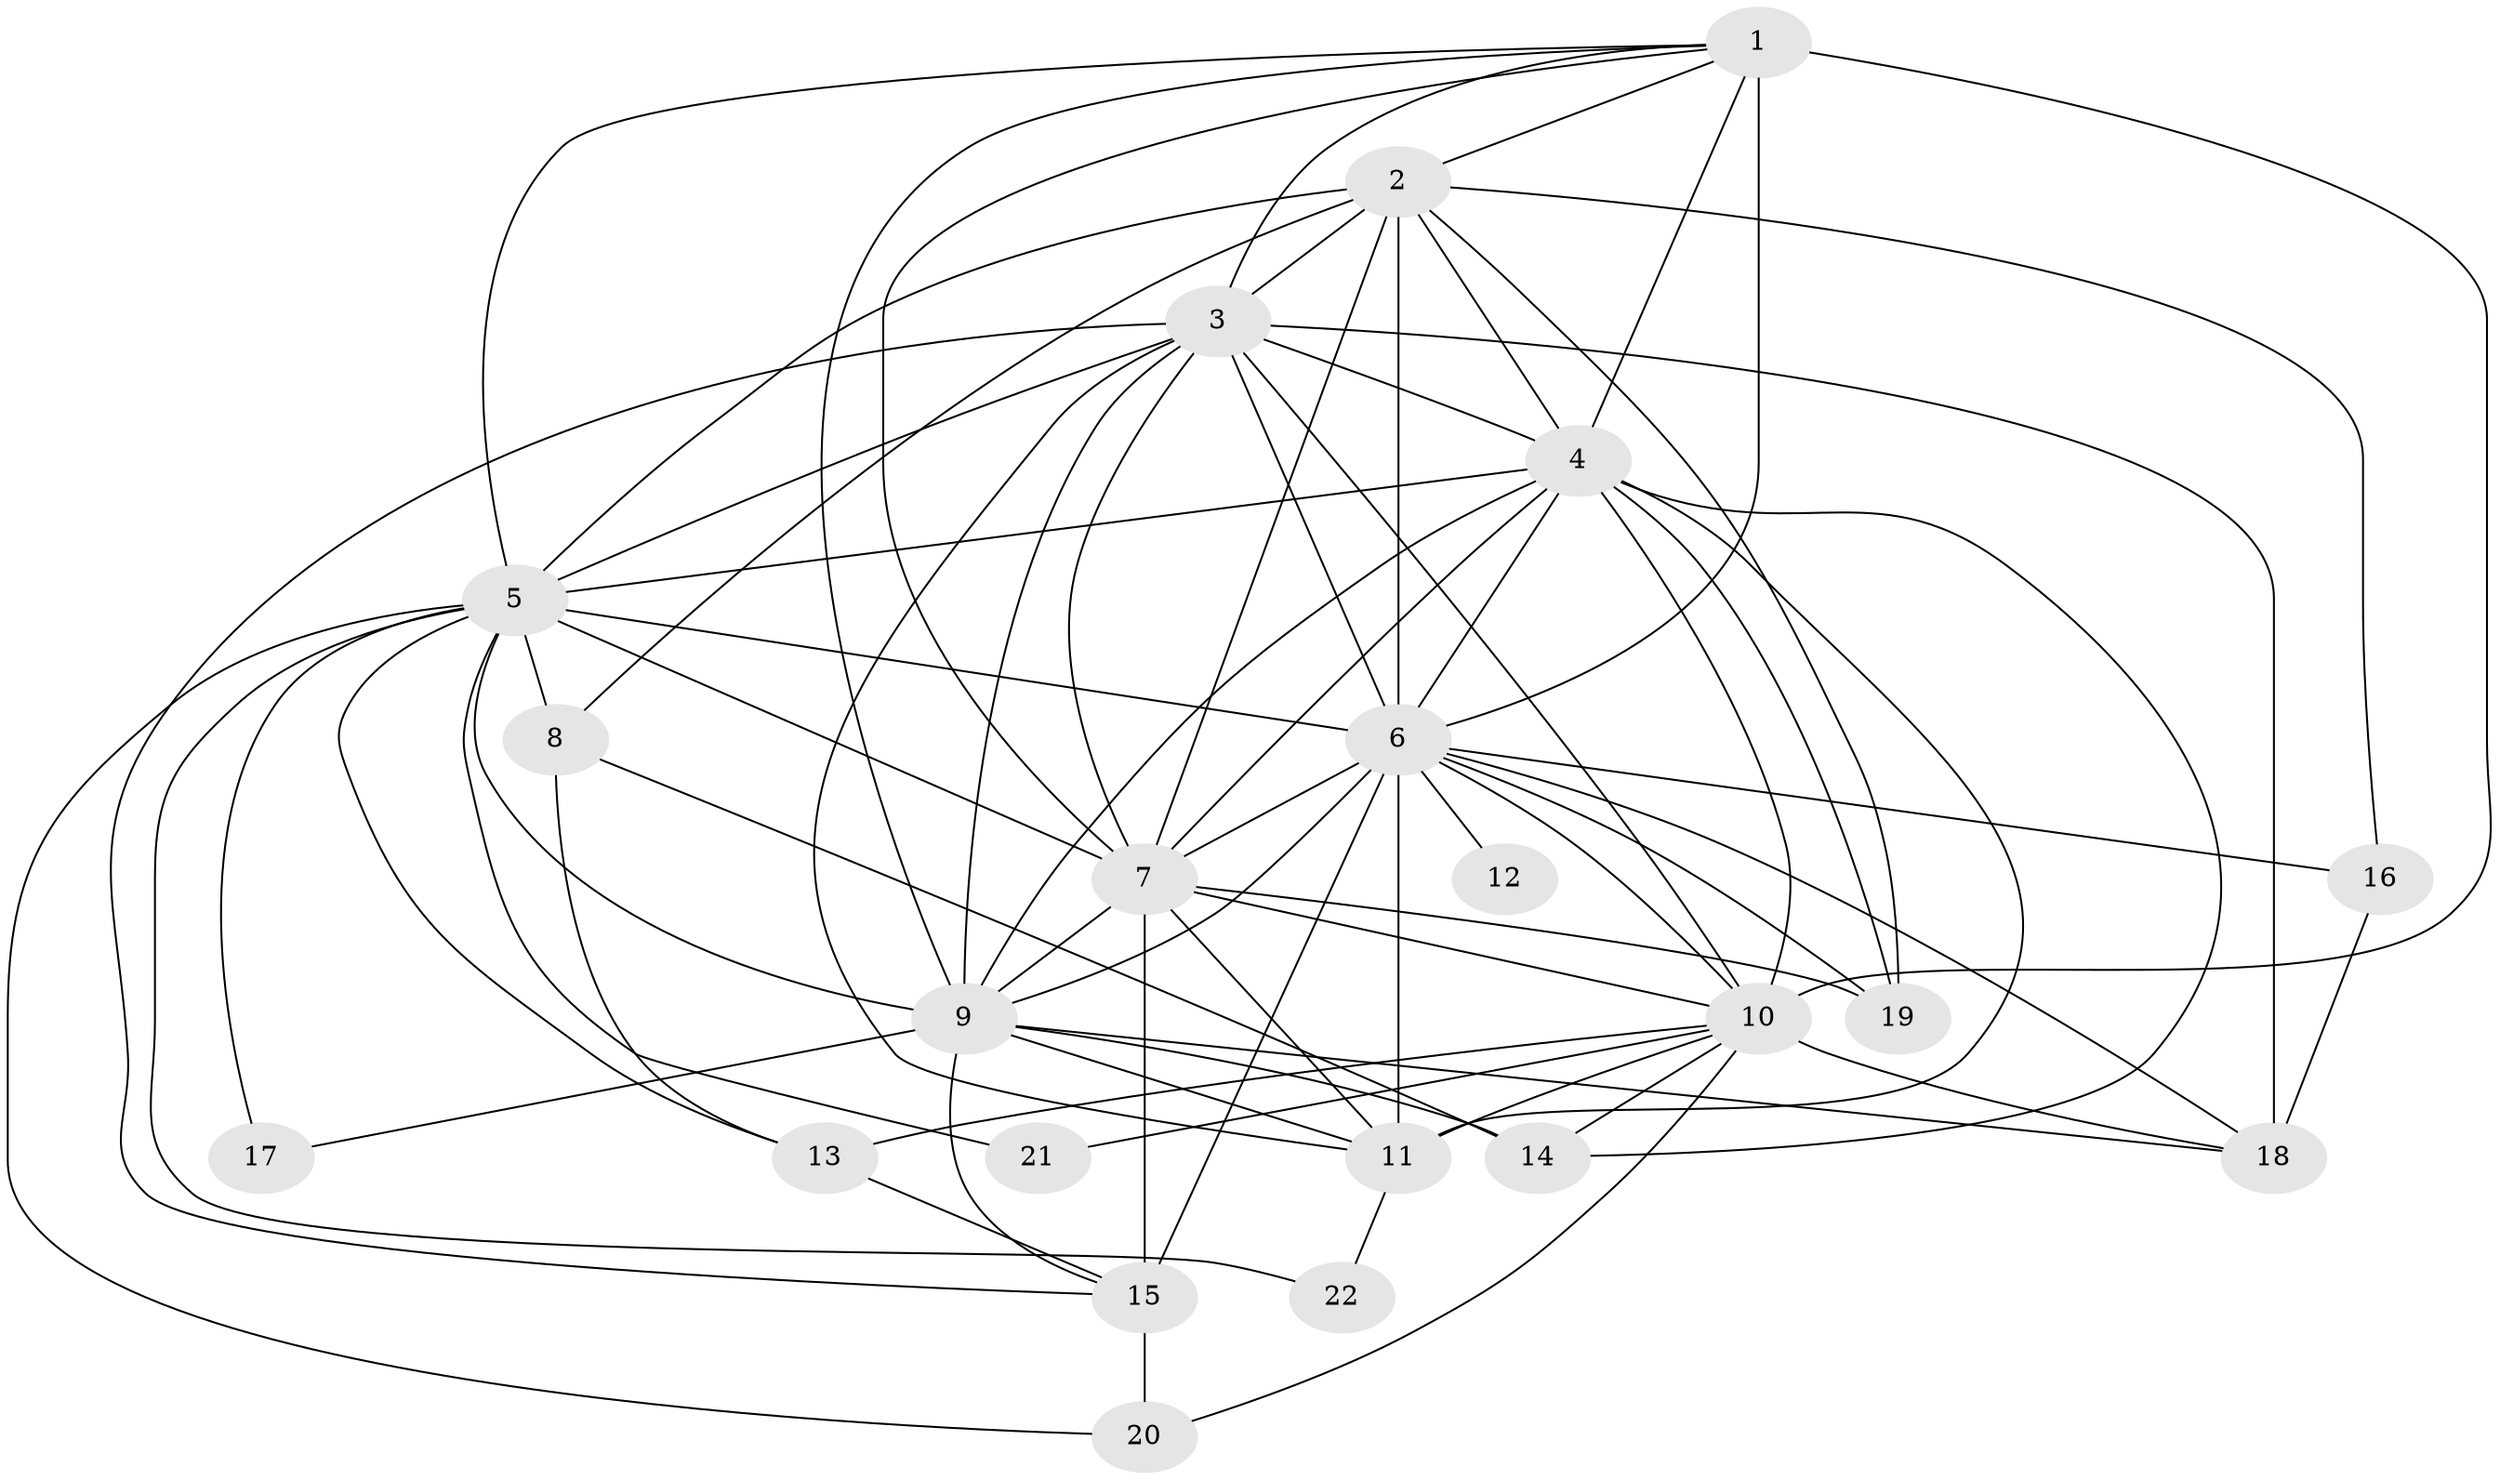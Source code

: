 // original degree distribution, {23: 0.027777777777777776, 15: 0.027777777777777776, 21: 0.027777777777777776, 12: 0.013888888888888888, 17: 0.013888888888888888, 24: 0.013888888888888888, 16: 0.013888888888888888, 5: 0.027777777777777776, 3: 0.18055555555555555, 2: 0.625, 8: 0.013888888888888888, 4: 0.013888888888888888}
// Generated by graph-tools (version 1.1) at 2025/49/03/04/25 22:49:37]
// undirected, 22 vertices, 73 edges
graph export_dot {
  node [color=gray90,style=filled];
  1;
  2;
  3;
  4;
  5;
  6;
  7;
  8;
  9;
  10;
  11;
  12;
  13;
  14;
  15;
  16;
  17;
  18;
  19;
  20;
  21;
  22;
  1 -- 2 [weight=2.0];
  1 -- 3 [weight=2.0];
  1 -- 4 [weight=2.0];
  1 -- 5 [weight=2.0];
  1 -- 6 [weight=1.0];
  1 -- 7 [weight=1.0];
  1 -- 9 [weight=2.0];
  1 -- 10 [weight=11.0];
  2 -- 3 [weight=3.0];
  2 -- 4 [weight=4.0];
  2 -- 5 [weight=4.0];
  2 -- 6 [weight=3.0];
  2 -- 7 [weight=2.0];
  2 -- 8 [weight=1.0];
  2 -- 16 [weight=2.0];
  2 -- 19 [weight=1.0];
  3 -- 4 [weight=2.0];
  3 -- 5 [weight=2.0];
  3 -- 6 [weight=1.0];
  3 -- 7 [weight=1.0];
  3 -- 9 [weight=2.0];
  3 -- 10 [weight=3.0];
  3 -- 11 [weight=1.0];
  3 -- 15 [weight=1.0];
  3 -- 18 [weight=3.0];
  4 -- 5 [weight=4.0];
  4 -- 6 [weight=2.0];
  4 -- 7 [weight=3.0];
  4 -- 9 [weight=13.0];
  4 -- 10 [weight=1.0];
  4 -- 11 [weight=1.0];
  4 -- 14 [weight=1.0];
  4 -- 19 [weight=3.0];
  5 -- 6 [weight=2.0];
  5 -- 7 [weight=2.0];
  5 -- 8 [weight=2.0];
  5 -- 9 [weight=2.0];
  5 -- 13 [weight=1.0];
  5 -- 17 [weight=3.0];
  5 -- 20 [weight=1.0];
  5 -- 21 [weight=1.0];
  5 -- 22 [weight=1.0];
  6 -- 7 [weight=1.0];
  6 -- 9 [weight=1.0];
  6 -- 10 [weight=2.0];
  6 -- 11 [weight=2.0];
  6 -- 12 [weight=1.0];
  6 -- 15 [weight=1.0];
  6 -- 16 [weight=1.0];
  6 -- 18 [weight=1.0];
  6 -- 19 [weight=1.0];
  7 -- 9 [weight=2.0];
  7 -- 10 [weight=2.0];
  7 -- 11 [weight=1.0];
  7 -- 15 [weight=7.0];
  7 -- 19 [weight=1.0];
  8 -- 13 [weight=1.0];
  8 -- 14 [weight=1.0];
  9 -- 11 [weight=2.0];
  9 -- 14 [weight=2.0];
  9 -- 15 [weight=1.0];
  9 -- 17 [weight=1.0];
  9 -- 18 [weight=1.0];
  10 -- 11 [weight=1.0];
  10 -- 13 [weight=2.0];
  10 -- 14 [weight=1.0];
  10 -- 18 [weight=1.0];
  10 -- 20 [weight=1.0];
  10 -- 21 [weight=1.0];
  11 -- 22 [weight=1.0];
  13 -- 15 [weight=1.0];
  15 -- 20 [weight=1.0];
  16 -- 18 [weight=1.0];
}
